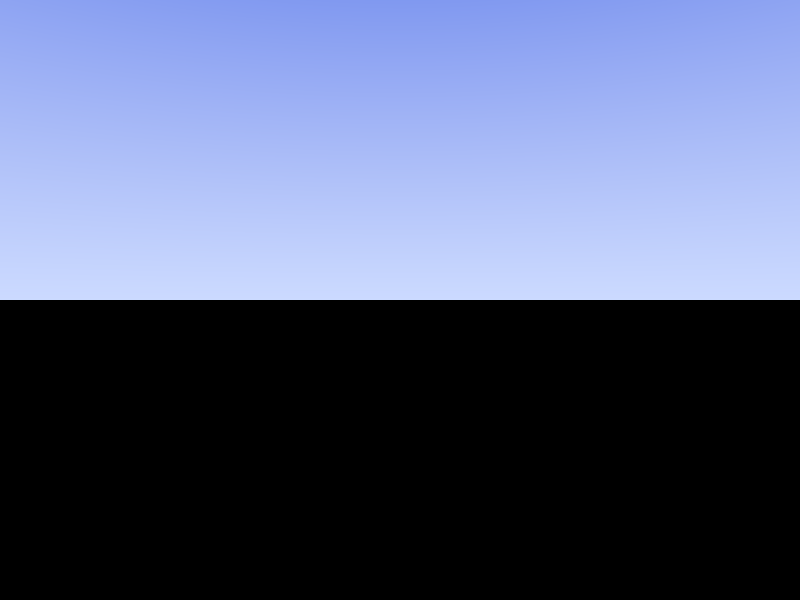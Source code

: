 // Persistence of Vision Ray Tracer Scene Description File
// for FreeCAD (http://free-cad.sf.net)

#version 3.6;

#include "colors.inc"
#include "metals.inc"

// ----------------------------------------

global_settings {
    assumed_gamma 1.0
    ambient_light color rgb <1.0,1.0,1.0>
    max_trace_level 20
}  

// ----------------------------------------


sky_sphere {
  pigment {
    gradient y
    color_map {
      [0.0 rgb <0.6,0.7,1.0>]
      [0.7 rgb <0.0,0.1,0.8>]
    }
  }
}


// ----------------------------------------

plane {
  y, -1
  texture { pigment {rgb <0.0,0.0,0.0>} finish {ambient 0.0 reflection 0.05 specular 0.0} }
}

// Standard finish
//#declare StdFinish = F_MetalA;
//#declare StdFinish = finish { diffuse 0.7 };
//#declare StdFinish = finish { phong 0.5 };
//#declare StdFinish = finish { ambient rgb <0.5,0.5,0.5> };
//#declare StdFinish = finish { crand 0.5 phong 0.9};
#declare StdFinish = finish { ambient 0.01 diffuse 0.9 phong 1.0 phong_size 70 metallic brilliance 1.5} ;

